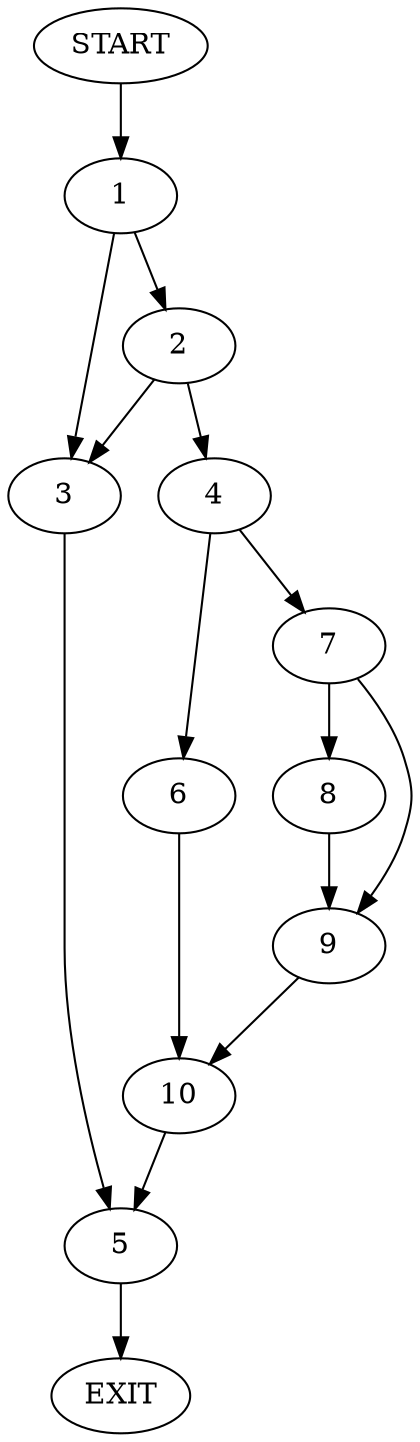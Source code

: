 digraph {
0 [label="START"]
11 [label="EXIT"]
0 -> 1
1 -> 2
1 -> 3
2 -> 4
2 -> 3
3 -> 5
4 -> 6
4 -> 7
7 -> 8
7 -> 9
6 -> 10
8 -> 9
9 -> 10
10 -> 5
5 -> 11
}
